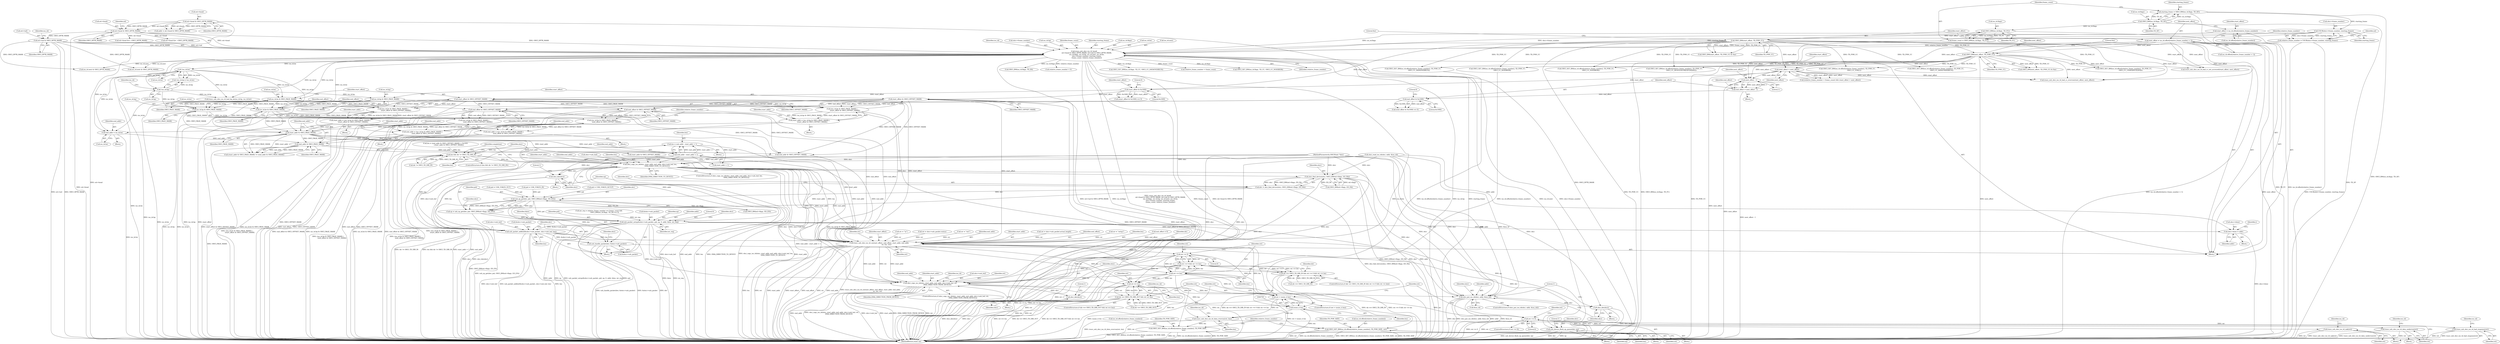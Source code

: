digraph "0_qemu_26f670a244982335cc08943fb1ec099a2c81e42d@integer" {
"1000544" [label="(Call,len = end_addr - start_addr + 1)"];
"1000546" [label="(Call,end_addr - start_addr + 1)"];
"1000527" [label="(Call,end_addr & OHCI_PAGE_MASK)"];
"1000517" [label="(Call,end_addr = iso_td.be)"];
"1000375" [label="(Call,!iso_td.be)"];
"1000179" [label="(Call,trace_usb_ohci_iso_td_head(\n           ed->head & OHCI_DPTR_MASK, ed->tail & OHCI_DPTR_MASK,\n           iso_td.flags, iso_td.bp, iso_td.next, iso_td.be,\n           ohci->frame_number, starting_frame,\n           frame_count, relative_frame_number))"];
"1000180" [label="(Call,ed->head & OHCI_DPTR_MASK)"];
"1000140" [label="(Call,ed->head & OHCI_DPTR_MASK)"];
"1000185" [label="(Call,ed->tail & OHCI_DPTR_MASK)"];
"1000167" [label="(Call,OHCI_BM(iso_td.flags, TD_FC))"];
"1000160" [label="(Call,OHCI_BM(iso_td.flags, TD_SF))"];
"1000174" [label="(Call,USUB(ohci->frame_number, starting_frame))"];
"1000158" [label="(Call,starting_frame = OHCI_BM(iso_td.flags, TD_SF))"];
"1000165" [label="(Call,frame_count = OHCI_BM(iso_td.flags, TD_FC))"];
"1000172" [label="(Call,relative_frame_number = USUB(ohci->frame_number, starting_frame))"];
"1000466" [label="(Call,iso_td.be & OHCI_PAGE_MASK)"];
"1000504" [label="(Call,end_addr = (iso_td.be & OHCI_PAGE_MASK) |\n                (end_offset & OHCI_OFFSET_MASK))"];
"1000506" [label="(Call,(iso_td.be & OHCI_PAGE_MASK) |\n                (end_offset & OHCI_OFFSET_MASK))"];
"1000507" [label="(Call,iso_td.be & OHCI_PAGE_MASK)"];
"1000453" [label="(Call,iso_td.bp & OHCI_PAGE_MASK)"];
"1000371" [label="(Call,!iso_td.bp)"];
"1000512" [label="(Call,end_offset & OHCI_OFFSET_MASK)"];
"1000486" [label="(Call,end_offset & 0x1000)"];
"1000479" [label="(Call,end_offset = next_offset - 1)"];
"1000481" [label="(Call,next_offset - 1)"];
"1000396" [label="(Call,next_offset = iso_td.offset[relative_frame_number + 1])"];
"1000434" [label="(Call,start_offset > next_offset)"];
"1000409" [label="(Call,OHCI_BM(start_offset, TD_PSW_CC))"];
"1000389" [label="(Call,start_offset = iso_td.offset[relative_frame_number])"];
"1000419" [label="(Call,OHCI_BM(next_offset, TD_PSW_CC))"];
"1000458" [label="(Call,start_offset & OHCI_OFFSET_MASK)"];
"1000445" [label="(Call,start_offset & 0x1000)"];
"1000471" [label="(Call,start_offset & OHCI_OFFSET_MASK)"];
"1000491" [label="(Call,end_addr = (iso_td.bp & OHCI_PAGE_MASK) |\n                (end_offset & OHCI_OFFSET_MASK))"];
"1000493" [label="(Call,(iso_td.bp & OHCI_PAGE_MASK) |\n                (end_offset & OHCI_OFFSET_MASK))"];
"1000494" [label="(Call,iso_td.bp & OHCI_PAGE_MASK)"];
"1000499" [label="(Call,end_offset & OHCI_OFFSET_MASK)"];
"1000524" [label="(Call,start_addr & OHCI_PAGE_MASK)"];
"1000463" [label="(Call,start_addr = (iso_td.be & OHCI_PAGE_MASK) |\n            (start_offset & OHCI_OFFSET_MASK))"];
"1000465" [label="(Call,(iso_td.be & OHCI_PAGE_MASK) |\n            (start_offset & OHCI_OFFSET_MASK))"];
"1000450" [label="(Call,start_addr = (iso_td.bp & OHCI_PAGE_MASK) |\n            (start_offset & OHCI_OFFSET_MASK))"];
"1000452" [label="(Call,(iso_td.bp & OHCI_PAGE_MASK) |\n            (start_offset & OHCI_OFFSET_MASK))"];
"1000552" [label="(Call,len && dir != OHCI_TD_DIR_IN)"];
"1000559" [label="(Call,ohci_copy_iso_td(ohci, start_addr, end_addr, ohci->usb_buf, len,\n                             DMA_DIRECTION_TO_DEVICE))"];
"1000569" [label="(Call,ohci_die(ohci))"];
"1000593" [label="(Call,ohci_find_device(ohci, OHCI_BM(ed->flags, ED_FA)))"];
"1000591" [label="(Call,dev = ohci_find_device(ohci, OHCI_BM(ed->flags, ED_FA)))"];
"1000602" [label="(Call,usb_ep_get(dev, pid, OHCI_BM(ed->flags, ED_EN)))"];
"1000600" [label="(Call,ep = usb_ep_get(dev, pid, OHCI_BM(ed->flags, ED_EN)))"];
"1000610" [label="(Call,usb_packet_setup(&ohci->usb_packet, pid, ep, 0, addr, false, int_req))"];
"1000621" [label="(Call,usb_packet_addbuf(&ohci->usb_packet, ohci->usb_buf, len))"];
"1000630" [label="(Call,usb_handle_packet(dev, &ohci->usb_packet))"];
"1000645" [label="(Call,usb_device_flush_ep_queue(dev, ep))"];
"1000675" [label="(Call,trace_usb_ohci_iso_td_so(start_offset, end_offset, start_addr, end_addr,\n                             str, len, ret))"];
"1000689" [label="(Call,ret >= 0)"];
"1000688" [label="(Call,ret >= 0 && ret <= len)"];
"1000684" [label="(Call,dir == OHCI_TD_DIR_IN && ret >= 0 && ret <= len)"];
"1000692" [label="(Call,ret <= len)"];
"1000697" [label="(Call,ohci_copy_iso_td(ohci, start_addr, end_addr, ohci->usb_buf, ret,\n                             DMA_DIRECTION_FROM_DEVICE))"];
"1000707" [label="(Call,ohci_die(ohci))"];
"1000719" [label="(Call,OHCI_SET_BM(iso_td.offset[relative_frame_number], TD_PSW_SIZE, ret))"];
"1000910" [label="(Call,ohci_put_iso_td(ohci, addr, &iso_td))"];
"1000916" [label="(Call,ohci_die(ohci))"];
"1000733" [label="(Call,ret == len)"];
"1000729" [label="(Call,dir == OHCI_TD_DIR_OUT && ret == len)"];
"1000756" [label="(Call,ret > (ssize_t) len)"];
"1000762" [label="(Call,trace_usb_ohci_iso_td_data_overrun(ret, len))"];
"1000773" [label="(Call,OHCI_SET_BM(iso_td.offset[relative_frame_number], TD_PSW_SIZE,\n                        len))"];
"1000783" [label="(Call,ret >= 0)"];
"1000787" [label="(Call,trace_usb_ohci_iso_td_data_underrun(ret))"];
"1000823" [label="(Call,trace_usb_ohci_iso_td_nak(ret))"];
"1000843" [label="(Call,trace_usb_ohci_iso_td_bad_response(ret))"];
"1000758" [label="(Call,(ssize_t) len)"];
"1000886" [label="(Call,ohci->done = addr)"];
"1000457" [label="(Identifier,OHCI_PAGE_MASK)"];
"1000694" [label="(Identifier,len)"];
"1000704" [label="(Identifier,ret)"];
"1000487" [label="(Identifier,end_offset)"];
"1000773" [label="(Call,OHCI_SET_BM(iso_td.offset[relative_frame_number], TD_PSW_SIZE,\n                        len))"];
"1000913" [label="(Call,&iso_td)"];
"1000481" [label="(Call,next_offset - 1)"];
"1000389" [label="(Call,start_offset = iso_td.offset[relative_frame_number])"];
"1000858" [label="(Block,)"];
"1000211" [label="(Identifier,iso_td)"];
"1000705" [label="(Identifier,DMA_DIRECTION_FROM_DEVICE)"];
"1000454" [label="(Call,iso_td.bp)"];
"1000856" [label="(Identifier,relative_frame_number)"];
"1000585" [label="(Call,OHCI_BM(iso_td.flags, TD_DI))"];
"1000631" [label="(Identifier,dev)"];
"1000202" [label="(Call,ohci->frame_number)"];
"1000436" [label="(Identifier,next_offset)"];
"1000466" [label="(Call,iso_td.be & OHCI_PAGE_MASK)"];
"1000160" [label="(Call,OHCI_BM(iso_td.flags, TD_SF))"];
"1000524" [label="(Call,start_addr & OHCI_PAGE_MASK)"];
"1000848" [label="(Identifier,iso_td)"];
"1000646" [label="(Identifier,dev)"];
"1000422" [label="(Literal,0xe)"];
"1000756" [label="(Call,ret > (ssize_t) len)"];
"1000630" [label="(Call,usb_handle_packet(dev, &ohci->usb_packet))"];
"1000615" [label="(Identifier,pid)"];
"1000418" [label="(Call,OHCI_BM(next_offset, TD_PSW_CC) & 0xe)"];
"1000729" [label="(Call,dir == OHCI_TD_DIR_OUT && ret == len)"];
"1000527" [label="(Call,end_addr & OHCI_PAGE_MASK)"];
"1000167" [label="(Call,OHCI_BM(iso_td.flags, TD_FC))"];
"1000578" [label="(Call,int_req = relative_frame_number == frame_count &&\n                       OHCI_BM(iso_td.flags, TD_DI) == 0)"];
"1000611" [label="(Call,&ohci->usb_packet)"];
"1000435" [label="(Identifier,start_offset)"];
"1000453" [label="(Call,iso_td.bp & OHCI_PAGE_MASK)"];
"1000514" [label="(Identifier,OHCI_OFFSET_MASK)"];
"1000448" [label="(Literal,0)"];
"1000678" [label="(Identifier,start_addr)"];
"1000758" [label="(Call,(ssize_t) len)"];
"1000371" [label="(Call,!iso_td.bp)"];
"1000911" [label="(Identifier,ohci)"];
"1000734" [label="(Identifier,ret)"];
"1000390" [label="(Identifier,start_offset)"];
"1000645" [label="(Call,usb_device_flush_ep_queue(dev, ep))"];
"1000174" [label="(Call,USUB(ohci->frame_number, starting_frame))"];
"1000757" [label="(Identifier,ret)"];
"1000916" [label="(Call,ohci_die(ohci))"];
"1000755" [label="(ControlStructure,if (ret > (ssize_t) len))"];
"1000575" [label="(Identifier,completion)"];
"1000485" [label="(Call,(end_offset & 0x1000) == 0)"];
"1000786" [label="(Block,)"];
"1000458" [label="(Call,start_offset & OHCI_OFFSET_MASK)"];
"1000659" [label="(Call,ret = ohci->usb_packet.actual_length)"];
"1000107" [label="(MethodParameterIn,OHCIState *ohci)"];
"1000444" [label="(Call,(start_offset & 0x1000) == 0)"];
"1000551" [label="(ControlStructure,if (len && dir != OHCI_TD_DIR_IN))"];
"1000677" [label="(Identifier,end_offset)"];
"1000700" [label="(Identifier,end_addr)"];
"1000697" [label="(Call,ohci_copy_iso_td(ohci, start_addr, end_addr, ohci->usb_buf, ret,\n                             DMA_DIRECTION_FROM_DEVICE))"];
"1000138" [label="(Call,addr = ed->head & OHCI_DPTR_MASK)"];
"1000493" [label="(Call,(iso_td.bp & OHCI_PAGE_MASK) |\n                (end_offset & OHCI_OFFSET_MASK))"];
"1000483" [label="(Literal,1)"];
"1000397" [label="(Identifier,next_offset)"];
"1000501" [label="(Identifier,OHCI_OFFSET_MASK)"];
"1000787" [label="(Call,trace_usb_ohci_iso_td_data_underrun(ret))"];
"1000489" [label="(Literal,0)"];
"1000250" [label="(Call,relative_frame_number < 0)"];
"1000179" [label="(Call,trace_usb_ohci_iso_td_head(\n           ed->head & OHCI_DPTR_MASK, ed->tail & OHCI_DPTR_MASK,\n           iso_td.flags, iso_td.bp, iso_td.next, iso_td.be,\n           ohci->frame_number, starting_frame,\n           frame_count, relative_frame_number))"];
"1000761" [label="(Block,)"];
"1000843" [label="(Call,trace_usb_ohci_iso_td_bad_response(ret))"];
"1000567" [label="(Identifier,DMA_DIRECTION_TO_DEVICE)"];
"1000460" [label="(Identifier,OHCI_OFFSET_MASK)"];
"1000601" [label="(Identifier,ep)"];
"1000912" [label="(Identifier,addr)"];
"1000357" [label="(Call,str = \"setup\")"];
"1000604" [label="(Identifier,pid)"];
"1000788" [label="(Identifier,ret)"];
"1000193" [label="(Call,iso_td.bp)"];
"1000491" [label="(Call,end_addr = (iso_td.bp & OHCI_PAGE_MASK) |\n                (end_offset & OHCI_OFFSET_MASK))"];
"1000675" [label="(Call,trace_usb_ohci_iso_td_so(start_offset, end_offset, start_addr, end_addr,\n                             str, len, ret))"];
"1000529" [label="(Identifier,OHCI_PAGE_MASK)"];
"1000500" [label="(Identifier,end_offset)"];
"1000725" [label="(Identifier,TD_PSW_SIZE)"];
"1000690" [label="(Identifier,ret)"];
"1000534" [label="(Call,end_addr & OHCI_OFFSET_MASK)"];
"1000691" [label="(Literal,0)"];
"1000801" [label="(Block,)"];
"1000731" [label="(Identifier,dir)"];
"1000699" [label="(Identifier,start_addr)"];
"1000784" [label="(Identifier,ret)"];
"1000760" [label="(Identifier,len)"];
"1000559" [label="(Call,ohci_copy_iso_td(ohci, start_addr, end_addr, ohci->usb_buf, len,\n                             DMA_DIRECTION_TO_DEVICE))"];
"1000720" [label="(Call,iso_td.offset[relative_frame_number])"];
"1000696" [label="(ControlStructure,if (ohci_copy_iso_td(ohci, start_addr, end_addr, ohci->usb_buf, ret,\n                             DMA_DIRECTION_FROM_DEVICE)))"];
"1000545" [label="(Identifier,len)"];
"1000681" [label="(Identifier,len)"];
"1000768" [label="(Identifier,iso_td)"];
"1000172" [label="(Call,relative_frame_number = USUB(ohci->frame_number, starting_frame))"];
"1000554" [label="(Call,dir != OHCI_TD_DIR_IN)"];
"1000451" [label="(Identifier,start_addr)"];
"1000518" [label="(Identifier,end_addr)"];
"1000467" [label="(Call,iso_td.be)"];
"1000544" [label="(Call,len = end_addr - start_addr + 1)"];
"1000398" [label="(Call,iso_td.offset[relative_frame_number + 1])"];
"1000480" [label="(Identifier,end_offset)"];
"1000568" [label="(Block,)"];
"1000173" [label="(Identifier,relative_frame_number)"];
"1000450" [label="(Call,start_addr = (iso_td.bp & OHCI_PAGE_MASK) |\n            (start_offset & OHCI_OFFSET_MASK))"];
"1000206" [label="(Identifier,frame_count)"];
"1000728" [label="(ControlStructure,if (dir == OHCI_TD_DIR_OUT && ret == len))"];
"1000689" [label="(Call,ret >= 0)"];
"1000186" [label="(Call,ed->tail)"];
"1000110" [label="(Block,)"];
"1000352" [label="(Call,pid = USB_TOKEN_OUT)"];
"1000471" [label="(Call,start_offset & OHCI_OFFSET_MASK)"];
"1000499" [label="(Call,end_offset & OHCI_OFFSET_MASK)"];
"1000528" [label="(Identifier,end_addr)"];
"1000370" [label="(Call,!iso_td.bp || !iso_td.be)"];
"1000166" [label="(Identifier,frame_count)"];
"1000486" [label="(Call,end_offset & 0x1000)"];
"1000133" [label="(Call,end_offset = 0)"];
"1000376" [label="(Call,iso_td.be)"];
"1000184" [label="(Identifier,OHCI_DPTR_MASK)"];
"1000507" [label="(Call,iso_td.be & OHCI_PAGE_MASK)"];
"1000547" [label="(Identifier,end_addr)"];
"1000472" [label="(Identifier,start_offset)"];
"1000823" [label="(Call,trace_usb_ohci_iso_td_nak(ret))"];
"1000626" [label="(Call,ohci->usb_buf)"];
"1000205" [label="(Identifier,starting_frame)"];
"1000513" [label="(Identifier,end_offset)"];
"1000465" [label="(Call,(iso_td.be & OHCI_PAGE_MASK) |\n            (start_offset & OHCI_OFFSET_MASK))"];
"1000714" [label="(Identifier,iso_td)"];
"1000737" [label="(Call,OHCI_SET_BM(iso_td.offset[relative_frame_number], TD_PSW_CC,\n                    OHCI_CC_NOERROR))"];
"1000476" [label="(Identifier,relative_frame_number)"];
"1000649" [label="(Literal,1)"];
"1000726" [label="(Identifier,ret)"];
"1000890" [label="(Identifier,addr)"];
"1000686" [label="(Identifier,dir)"];
"1000445" [label="(Call,start_offset & 0x1000)"];
"1000774" [label="(Call,iso_td.offset[relative_frame_number])"];
"1000682" [label="(Identifier,ret)"];
"1000464" [label="(Identifier,start_addr)"];
"1000572" [label="(Literal,1)"];
"1000684" [label="(Call,dir == OHCI_TD_DIR_IN && ret >= 0 && ret <= len)"];
"1000267" [label="(Call,OHCI_SET_BM(iso_td.flags, TD_CC, OHCI_CC_DATAOVERRUN))"];
"1000688" [label="(Call,ret >= 0 && ret <= len)"];
"1000865" [label="(Call,ed->head &= ~OHCI_DPTR_MASK)"];
"1000782" [label="(ControlStructure,if (ret >= 0))"];
"1000594" [label="(Identifier,ohci)"];
"1000158" [label="(Call,starting_frame = OHCI_BM(iso_td.flags, TD_SF))"];
"1000512" [label="(Call,end_offset & OHCI_OFFSET_MASK)"];
"1000552" [label="(Call,len && dir != OHCI_TD_DIR_IN)"];
"1000494" [label="(Call,iso_td.bp & OHCI_PAGE_MASK)"];
"1000473" [label="(Identifier,OHCI_OFFSET_MASK)"];
"1000526" [label="(Identifier,OHCI_PAGE_MASK)"];
"1000165" [label="(Call,frame_count = OHCI_BM(iso_td.flags, TD_FC))"];
"1000463" [label="(Call,start_addr = (iso_td.be & OHCI_PAGE_MASK) |\n            (start_offset & OHCI_OFFSET_MASK))"];
"1000698" [label="(Identifier,ohci)"];
"1000719" [label="(Call,OHCI_SET_BM(iso_td.offset[relative_frame_number], TD_PSW_SIZE, ret))"];
"1000519" [label="(Call,iso_td.be)"];
"1000282" [label="(Call,iso_td.next & OHCI_DPTR_MASK)"];
"1000683" [label="(ControlStructure,if (dir == OHCI_TD_DIR_IN && ret >= 0 && ret <= len))"];
"1000707" [label="(Call,ohci_die(ohci))"];
"1000701" [label="(Call,ohci->usb_buf)"];
"1000412" [label="(Literal,0xe)"];
"1000591" [label="(Call,dev = ohci_find_device(ohci, OHCI_BM(ed->flags, ED_FA)))"];
"1000692" [label="(Call,ret <= len)"];
"1000159" [label="(Identifier,starting_frame)"];
"1000419" [label="(Call,OHCI_BM(next_offset, TD_PSW_CC))"];
"1000558" [label="(ControlStructure,if (ohci_copy_iso_td(ohci, start_addr, end_addr, ohci->usb_buf, len,\n                             DMA_DIRECTION_TO_DEVICE)))"];
"1000605" [label="(Call,OHCI_BM(ed->flags, ED_EN))"];
"1000616" [label="(Identifier,ep)"];
"1000629" [label="(Identifier,len)"];
"1000504" [label="(Call,end_addr = (iso_td.be & OHCI_PAGE_MASK) |\n                (end_offset & OHCI_OFFSET_MASK))"];
"1000273" [label="(Call,ed->head &= ~OHCI_DPTR_MASK)"];
"1000420" [label="(Identifier,next_offset)"];
"1000824" [label="(Identifier,ret)"];
"1000618" [label="(Identifier,addr)"];
"1000171" [label="(Identifier,TD_FC)"];
"1000434" [label="(Call,start_offset > next_offset)"];
"1000576" [label="(Block,)"];
"1000144" [label="(Identifier,OHCI_DPTR_MASK)"];
"1000380" [label="(Call,trace_usb_ohci_iso_td_bad_bp_be(iso_td.bp, iso_td.be))"];
"1000189" [label="(Identifier,OHCI_DPTR_MASK)"];
"1000710" [label="(Literal,1)"];
"1000804" [label="(Call,OHCI_SET_BM(iso_td.offset[relative_frame_number], TD_PSW_CC,\n                            OHCI_CC_DEVICENOTRESPONDING))"];
"1000735" [label="(Identifier,len)"];
"1000525" [label="(Identifier,start_addr)"];
"1000260" [label="(Call,relative_frame_number > frame_count)"];
"1000503" [label="(Block,)"];
"1000141" [label="(Call,ed->head)"];
"1000446" [label="(Identifier,start_offset)"];
"1000595" [label="(Call,OHCI_BM(ed->flags, ED_FA))"];
"1000539" [label="(Call,start_addr & OHCI_OFFSET_MASK)"];
"1000617" [label="(Literal,0)"];
"1000517" [label="(Call,end_addr = iso_td.be)"];
"1000470" [label="(Identifier,OHCI_PAGE_MASK)"];
"1000168" [label="(Call,iso_td.flags)"];
"1000569" [label="(Call,ohci_die(ohci))"];
"1000740" [label="(Identifier,iso_td)"];
"1000560" [label="(Identifier,ohci)"];
"1000187" [label="(Identifier,ed)"];
"1000191" [label="(Identifier,iso_td)"];
"1000506" [label="(Call,(iso_td.be & OHCI_PAGE_MASK) |\n                (end_offset & OHCI_OFFSET_MASK))"];
"1000430" [label="(Call,(relative_frame_number < frame_count) && (start_offset > next_offset))"];
"1000344" [label="(Call,pid = USB_TOKEN_IN)"];
"1000190" [label="(Call,iso_td.flags)"];
"1000372" [label="(Call,iso_td.bp)"];
"1000592" [label="(Identifier,dev)"];
"1000492" [label="(Identifier,end_addr)"];
"1000164" [label="(Identifier,TD_SF)"];
"1000792" [label="(Identifier,iso_td)"];
"1000610" [label="(Call,usb_packet_setup(&ohci->usb_packet, pid, ep, 0, addr, false, int_req))"];
"1000765" [label="(Call,OHCI_SET_BM(iso_td.offset[relative_frame_number], TD_PSW_CC,\n                        OHCI_CC_DATAOVERRUN))"];
"1000377" [label="(Identifier,iso_td)"];
"1000396" [label="(Call,next_offset = iso_td.offset[relative_frame_number + 1])"];
"1000452" [label="(Call,(iso_td.bp & OHCI_PAGE_MASK) |\n            (start_offset & OHCI_OFFSET_MASK))"];
"1000561" [label="(Identifier,start_addr)"];
"1000360" [label="(Call,pid = USB_TOKEN_SETUP)"];
"1000644" [label="(Block,)"];
"1000733" [label="(Call,ret == len)"];
"1000708" [label="(Identifier,ohci)"];
"1000409" [label="(Call,OHCI_BM(start_offset, TD_PSW_CC))"];
"1000140" [label="(Call,ed->head & OHCI_DPTR_MASK)"];
"1000624" [label="(Identifier,ohci)"];
"1000459" [label="(Identifier,start_offset)"];
"1000622" [label="(Call,&ohci->usb_packet)"];
"1000553" [label="(Identifier,len)"];
"1000505" [label="(Identifier,end_addr)"];
"1000711" [label="(Call,OHCI_SET_BM(iso_td.offset[relative_frame_number], TD_PSW_CC,\n                    OHCI_CC_NOERROR))"];
"1000543" [label="(Block,)"];
"1000424" [label="(Call,trace_usb_ohci_iso_td_bad_cc_not_accessed(start_offset, next_offset))"];
"1000919" [label="(Literal,1)"];
"1000603" [label="(Identifier,dev)"];
"1000199" [label="(Call,iso_td.be)"];
"1000859" [label="(Call,OHCI_SET_BM(iso_td.flags, TD_CC, OHCI_CC_NOERROR))"];
"1000680" [label="(Identifier,str)"];
"1000886" [label="(Call,ohci->done = addr)"];
"1000676" [label="(Identifier,start_offset)"];
"1000341" [label="(Call,str = \"in\")"];
"1000685" [label="(Call,dir == OHCI_TD_DIR_IN)"];
"1000175" [label="(Call,ohci->frame_number)"];
"1000498" [label="(Identifier,OHCI_PAGE_MASK)"];
"1000562" [label="(Identifier,end_addr)"];
"1000161" [label="(Call,iso_td.flags)"];
"1000478" [label="(Block,)"];
"1000482" [label="(Identifier,next_offset)"];
"1000438" [label="(Call,trace_usb_ohci_iso_td_bad_cc_overrun(start_offset, next_offset))"];
"1000668" [label="(Call,ret = ohci->usb_packet.status)"];
"1000764" [label="(Identifier,len)"];
"1000207" [label="(Identifier,relative_frame_number)"];
"1000693" [label="(Identifier,ret)"];
"1000789" [label="(Call,OHCI_SET_BM(iso_td.offset[relative_frame_number], TD_PSW_CC,\n                        OHCI_CC_DATAUNDERRUN))"];
"1000516" [label="(Block,)"];
"1000495" [label="(Call,iso_td.bp)"];
"1000915" [label="(Block,)"];
"1000447" [label="(Literal,0x1000)"];
"1000762" [label="(Call,trace_usb_ohci_iso_td_data_overrun(ret, len))"];
"1000563" [label="(Call,ohci->usb_buf)"];
"1000531" [label="(Call,len = (end_addr & OHCI_OFFSET_MASK) + 0x1001\n            - (start_addr & OHCI_OFFSET_MASK))"];
"1000349" [label="(Call,str = \"out\")"];
"1000874" [label="(Call,iso_td.next & OHCI_DPTR_MASK)"];
"1000546" [label="(Call,end_addr - start_addr + 1)"];
"1000479" [label="(Call,end_offset = next_offset - 1)"];
"1000408" [label="(Call,OHCI_BM(start_offset, TD_PSW_CC) & 0xe)"];
"1000462" [label="(Block,)"];
"1000619" [label="(Identifier,false)"];
"1000845" [label="(Call,OHCI_SET_BM(iso_td.offset[relative_frame_number], TD_PSW_CC,\n                            OHCI_CC_UNDEXPETEDPID))"];
"1000910" [label="(Call,ohci_put_iso_td(ohci, addr, &iso_td))"];
"1000613" [label="(Identifier,ohci)"];
"1000706" [label="(Block,)"];
"1000695" [label="(Block,)"];
"1000488" [label="(Literal,0x1000)"];
"1000730" [label="(Call,dir == OHCI_TD_DIR_OUT)"];
"1000511" [label="(Identifier,OHCI_PAGE_MASK)"];
"1000800" [label="(Identifier,ret)"];
"1000780" [label="(Identifier,len)"];
"1000180" [label="(Call,ed->head & OHCI_DPTR_MASK)"];
"1000887" [label="(Call,ohci->done)"];
"1000566" [label="(Identifier,len)"];
"1000548" [label="(Call,start_addr + 1)"];
"1000917" [label="(Identifier,ohci)"];
"1000411" [label="(Identifier,TD_PSW_CC)"];
"1000602" [label="(Call,usb_ep_get(dev, pid, OHCI_BM(ed->flags, ED_EN)))"];
"1000593" [label="(Call,ohci_find_device(ohci, OHCI_BM(ed->flags, ED_FA)))"];
"1000620" [label="(Identifier,int_req)"];
"1000785" [label="(Literal,0)"];
"1000185" [label="(Call,ed->tail & OHCI_DPTR_MASK)"];
"1000410" [label="(Identifier,start_offset)"];
"1000570" [label="(Identifier,ohci)"];
"1000181" [label="(Call,ed->head)"];
"1000763" [label="(Identifier,ret)"];
"1000779" [label="(Identifier,TD_PSW_SIZE)"];
"1000844" [label="(Identifier,ret)"];
"1000632" [label="(Call,&ohci->usb_packet)"];
"1000391" [label="(Call,iso_td.offset[relative_frame_number])"];
"1000920" [label="(MethodReturn,static int)"];
"1000490" [label="(Block,)"];
"1000523" [label="(Call,(start_addr & OHCI_PAGE_MASK) != (end_addr & OHCI_PAGE_MASK))"];
"1000621" [label="(Call,usb_packet_addbuf(&ohci->usb_packet, ohci->usb_buf, len))"];
"1000196" [label="(Call,iso_td.next)"];
"1000421" [label="(Identifier,TD_PSW_CC)"];
"1000647" [label="(Identifier,ep)"];
"1000783" [label="(Call,ret >= 0)"];
"1000909" [label="(ControlStructure,if (ohci_put_iso_td(ohci, addr, &iso_td)))"];
"1000828" [label="(Identifier,iso_td)"];
"1000892" [label="(Identifier,i)"];
"1000178" [label="(Identifier,starting_frame)"];
"1000375" [label="(Call,!iso_td.be)"];
"1000640" [label="(Identifier,ohci)"];
"1000449" [label="(Block,)"];
"1000182" [label="(Identifier,ed)"];
"1000508" [label="(Call,iso_td.be)"];
"1000146" [label="(Call,ohci_read_iso_td(ohci, addr, &iso_td))"];
"1000600" [label="(Call,ep = usb_ep_get(dev, pid, OHCI_BM(ed->flags, ED_EN)))"];
"1000679" [label="(Identifier,end_addr)"];
"1000825" [label="(Call,OHCI_SET_BM(iso_td.offset[relative_frame_number], TD_PSW_CC,\n                            OHCI_CC_STALL))"];
"1000544" -> "1000543"  [label="AST: "];
"1000544" -> "1000546"  [label="CFG: "];
"1000545" -> "1000544"  [label="AST: "];
"1000546" -> "1000544"  [label="AST: "];
"1000553" -> "1000544"  [label="CFG: "];
"1000544" -> "1000920"  [label="DDG: end_addr - start_addr + 1"];
"1000546" -> "1000544"  [label="DDG: end_addr"];
"1000546" -> "1000544"  [label="DDG: start_addr + 1"];
"1000544" -> "1000552"  [label="DDG: len"];
"1000546" -> "1000548"  [label="CFG: "];
"1000547" -> "1000546"  [label="AST: "];
"1000548" -> "1000546"  [label="AST: "];
"1000546" -> "1000920"  [label="DDG: start_addr + 1"];
"1000546" -> "1000920"  [label="DDG: end_addr"];
"1000527" -> "1000546"  [label="DDG: end_addr"];
"1000524" -> "1000546"  [label="DDG: start_addr"];
"1000546" -> "1000559"  [label="DDG: end_addr"];
"1000546" -> "1000675"  [label="DDG: end_addr"];
"1000527" -> "1000523"  [label="AST: "];
"1000527" -> "1000529"  [label="CFG: "];
"1000528" -> "1000527"  [label="AST: "];
"1000529" -> "1000527"  [label="AST: "];
"1000523" -> "1000527"  [label="CFG: "];
"1000527" -> "1000920"  [label="DDG: OHCI_PAGE_MASK"];
"1000527" -> "1000523"  [label="DDG: end_addr"];
"1000527" -> "1000523"  [label="DDG: OHCI_PAGE_MASK"];
"1000517" -> "1000527"  [label="DDG: end_addr"];
"1000504" -> "1000527"  [label="DDG: end_addr"];
"1000491" -> "1000527"  [label="DDG: end_addr"];
"1000524" -> "1000527"  [label="DDG: OHCI_PAGE_MASK"];
"1000527" -> "1000534"  [label="DDG: end_addr"];
"1000517" -> "1000516"  [label="AST: "];
"1000517" -> "1000519"  [label="CFG: "];
"1000518" -> "1000517"  [label="AST: "];
"1000519" -> "1000517"  [label="AST: "];
"1000525" -> "1000517"  [label="CFG: "];
"1000517" -> "1000920"  [label="DDG: iso_td.be"];
"1000375" -> "1000517"  [label="DDG: iso_td.be"];
"1000466" -> "1000517"  [label="DDG: iso_td.be"];
"1000179" -> "1000517"  [label="DDG: iso_td.be"];
"1000375" -> "1000370"  [label="AST: "];
"1000375" -> "1000376"  [label="CFG: "];
"1000376" -> "1000375"  [label="AST: "];
"1000370" -> "1000375"  [label="CFG: "];
"1000375" -> "1000920"  [label="DDG: iso_td.be"];
"1000375" -> "1000370"  [label="DDG: iso_td.be"];
"1000179" -> "1000375"  [label="DDG: iso_td.be"];
"1000375" -> "1000380"  [label="DDG: iso_td.be"];
"1000375" -> "1000466"  [label="DDG: iso_td.be"];
"1000375" -> "1000507"  [label="DDG: iso_td.be"];
"1000179" -> "1000110"  [label="AST: "];
"1000179" -> "1000207"  [label="CFG: "];
"1000180" -> "1000179"  [label="AST: "];
"1000185" -> "1000179"  [label="AST: "];
"1000190" -> "1000179"  [label="AST: "];
"1000193" -> "1000179"  [label="AST: "];
"1000196" -> "1000179"  [label="AST: "];
"1000199" -> "1000179"  [label="AST: "];
"1000202" -> "1000179"  [label="AST: "];
"1000205" -> "1000179"  [label="AST: "];
"1000206" -> "1000179"  [label="AST: "];
"1000207" -> "1000179"  [label="AST: "];
"1000211" -> "1000179"  [label="CFG: "];
"1000179" -> "1000920"  [label="DDG: ed->tail & OHCI_DPTR_MASK"];
"1000179" -> "1000920"  [label="DDG: iso_td.flags"];
"1000179" -> "1000920"  [label="DDG: trace_usb_ohci_iso_td_head(\n           ed->head & OHCI_DPTR_MASK, ed->tail & OHCI_DPTR_MASK,\n           iso_td.flags, iso_td.bp, iso_td.next, iso_td.be,\n           ohci->frame_number, starting_frame,\n           frame_count, relative_frame_number)"];
"1000179" -> "1000920"  [label="DDG: frame_count"];
"1000179" -> "1000920"  [label="DDG: ed->head & OHCI_DPTR_MASK"];
"1000179" -> "1000920"  [label="DDG: iso_td.be"];
"1000179" -> "1000920"  [label="DDG: iso_td.bp"];
"1000179" -> "1000920"  [label="DDG: starting_frame"];
"1000179" -> "1000920"  [label="DDG: iso_td.next"];
"1000179" -> "1000920"  [label="DDG: ohci->frame_number"];
"1000180" -> "1000179"  [label="DDG: ed->head"];
"1000180" -> "1000179"  [label="DDG: OHCI_DPTR_MASK"];
"1000185" -> "1000179"  [label="DDG: ed->tail"];
"1000185" -> "1000179"  [label="DDG: OHCI_DPTR_MASK"];
"1000167" -> "1000179"  [label="DDG: iso_td.flags"];
"1000174" -> "1000179"  [label="DDG: ohci->frame_number"];
"1000174" -> "1000179"  [label="DDG: starting_frame"];
"1000165" -> "1000179"  [label="DDG: frame_count"];
"1000172" -> "1000179"  [label="DDG: relative_frame_number"];
"1000179" -> "1000250"  [label="DDG: relative_frame_number"];
"1000179" -> "1000260"  [label="DDG: frame_count"];
"1000179" -> "1000267"  [label="DDG: iso_td.flags"];
"1000179" -> "1000282"  [label="DDG: iso_td.next"];
"1000179" -> "1000371"  [label="DDG: iso_td.bp"];
"1000179" -> "1000380"  [label="DDG: iso_td.be"];
"1000179" -> "1000466"  [label="DDG: iso_td.be"];
"1000179" -> "1000507"  [label="DDG: iso_td.be"];
"1000179" -> "1000585"  [label="DDG: iso_td.flags"];
"1000179" -> "1000859"  [label="DDG: iso_td.flags"];
"1000179" -> "1000874"  [label="DDG: iso_td.next"];
"1000180" -> "1000184"  [label="CFG: "];
"1000181" -> "1000180"  [label="AST: "];
"1000184" -> "1000180"  [label="AST: "];
"1000187" -> "1000180"  [label="CFG: "];
"1000180" -> "1000920"  [label="DDG: ed->head"];
"1000140" -> "1000180"  [label="DDG: ed->head"];
"1000140" -> "1000180"  [label="DDG: OHCI_DPTR_MASK"];
"1000180" -> "1000185"  [label="DDG: OHCI_DPTR_MASK"];
"1000180" -> "1000273"  [label="DDG: ed->head"];
"1000180" -> "1000865"  [label="DDG: ed->head"];
"1000140" -> "1000138"  [label="AST: "];
"1000140" -> "1000144"  [label="CFG: "];
"1000141" -> "1000140"  [label="AST: "];
"1000144" -> "1000140"  [label="AST: "];
"1000138" -> "1000140"  [label="CFG: "];
"1000140" -> "1000920"  [label="DDG: ed->head"];
"1000140" -> "1000920"  [label="DDG: OHCI_DPTR_MASK"];
"1000140" -> "1000138"  [label="DDG: ed->head"];
"1000140" -> "1000138"  [label="DDG: OHCI_DPTR_MASK"];
"1000185" -> "1000189"  [label="CFG: "];
"1000186" -> "1000185"  [label="AST: "];
"1000189" -> "1000185"  [label="AST: "];
"1000191" -> "1000185"  [label="CFG: "];
"1000185" -> "1000920"  [label="DDG: ed->tail"];
"1000185" -> "1000920"  [label="DDG: OHCI_DPTR_MASK"];
"1000185" -> "1000282"  [label="DDG: OHCI_DPTR_MASK"];
"1000185" -> "1000874"  [label="DDG: OHCI_DPTR_MASK"];
"1000167" -> "1000165"  [label="AST: "];
"1000167" -> "1000171"  [label="CFG: "];
"1000168" -> "1000167"  [label="AST: "];
"1000171" -> "1000167"  [label="AST: "];
"1000165" -> "1000167"  [label="CFG: "];
"1000167" -> "1000920"  [label="DDG: TD_FC"];
"1000167" -> "1000165"  [label="DDG: iso_td.flags"];
"1000167" -> "1000165"  [label="DDG: TD_FC"];
"1000160" -> "1000167"  [label="DDG: iso_td.flags"];
"1000160" -> "1000158"  [label="AST: "];
"1000160" -> "1000164"  [label="CFG: "];
"1000161" -> "1000160"  [label="AST: "];
"1000164" -> "1000160"  [label="AST: "];
"1000158" -> "1000160"  [label="CFG: "];
"1000160" -> "1000920"  [label="DDG: TD_SF"];
"1000160" -> "1000158"  [label="DDG: iso_td.flags"];
"1000160" -> "1000158"  [label="DDG: TD_SF"];
"1000174" -> "1000172"  [label="AST: "];
"1000174" -> "1000178"  [label="CFG: "];
"1000175" -> "1000174"  [label="AST: "];
"1000178" -> "1000174"  [label="AST: "];
"1000172" -> "1000174"  [label="CFG: "];
"1000174" -> "1000172"  [label="DDG: ohci->frame_number"];
"1000174" -> "1000172"  [label="DDG: starting_frame"];
"1000158" -> "1000174"  [label="DDG: starting_frame"];
"1000158" -> "1000110"  [label="AST: "];
"1000159" -> "1000158"  [label="AST: "];
"1000166" -> "1000158"  [label="CFG: "];
"1000158" -> "1000920"  [label="DDG: OHCI_BM(iso_td.flags, TD_SF)"];
"1000165" -> "1000110"  [label="AST: "];
"1000166" -> "1000165"  [label="AST: "];
"1000173" -> "1000165"  [label="CFG: "];
"1000165" -> "1000920"  [label="DDG: OHCI_BM(iso_td.flags, TD_FC)"];
"1000172" -> "1000110"  [label="AST: "];
"1000173" -> "1000172"  [label="AST: "];
"1000182" -> "1000172"  [label="CFG: "];
"1000172" -> "1000920"  [label="DDG: USUB(ohci->frame_number, starting_frame)"];
"1000466" -> "1000465"  [label="AST: "];
"1000466" -> "1000470"  [label="CFG: "];
"1000467" -> "1000466"  [label="AST: "];
"1000470" -> "1000466"  [label="AST: "];
"1000472" -> "1000466"  [label="CFG: "];
"1000466" -> "1000920"  [label="DDG: iso_td.be"];
"1000466" -> "1000465"  [label="DDG: iso_td.be"];
"1000466" -> "1000465"  [label="DDG: OHCI_PAGE_MASK"];
"1000466" -> "1000494"  [label="DDG: OHCI_PAGE_MASK"];
"1000466" -> "1000507"  [label="DDG: iso_td.be"];
"1000466" -> "1000507"  [label="DDG: OHCI_PAGE_MASK"];
"1000466" -> "1000524"  [label="DDG: OHCI_PAGE_MASK"];
"1000504" -> "1000503"  [label="AST: "];
"1000504" -> "1000506"  [label="CFG: "];
"1000505" -> "1000504"  [label="AST: "];
"1000506" -> "1000504"  [label="AST: "];
"1000525" -> "1000504"  [label="CFG: "];
"1000504" -> "1000920"  [label="DDG: (iso_td.be & OHCI_PAGE_MASK) |\n                (end_offset & OHCI_OFFSET_MASK)"];
"1000506" -> "1000504"  [label="DDG: iso_td.be & OHCI_PAGE_MASK"];
"1000506" -> "1000504"  [label="DDG: end_offset & OHCI_OFFSET_MASK"];
"1000506" -> "1000512"  [label="CFG: "];
"1000507" -> "1000506"  [label="AST: "];
"1000512" -> "1000506"  [label="AST: "];
"1000506" -> "1000920"  [label="DDG: iso_td.be & OHCI_PAGE_MASK"];
"1000506" -> "1000920"  [label="DDG: end_offset & OHCI_OFFSET_MASK"];
"1000507" -> "1000506"  [label="DDG: iso_td.be"];
"1000507" -> "1000506"  [label="DDG: OHCI_PAGE_MASK"];
"1000512" -> "1000506"  [label="DDG: end_offset"];
"1000512" -> "1000506"  [label="DDG: OHCI_OFFSET_MASK"];
"1000507" -> "1000511"  [label="CFG: "];
"1000508" -> "1000507"  [label="AST: "];
"1000511" -> "1000507"  [label="AST: "];
"1000513" -> "1000507"  [label="CFG: "];
"1000507" -> "1000920"  [label="DDG: iso_td.be"];
"1000453" -> "1000507"  [label="DDG: OHCI_PAGE_MASK"];
"1000507" -> "1000524"  [label="DDG: OHCI_PAGE_MASK"];
"1000453" -> "1000452"  [label="AST: "];
"1000453" -> "1000457"  [label="CFG: "];
"1000454" -> "1000453"  [label="AST: "];
"1000457" -> "1000453"  [label="AST: "];
"1000459" -> "1000453"  [label="CFG: "];
"1000453" -> "1000920"  [label="DDG: iso_td.bp"];
"1000453" -> "1000452"  [label="DDG: iso_td.bp"];
"1000453" -> "1000452"  [label="DDG: OHCI_PAGE_MASK"];
"1000371" -> "1000453"  [label="DDG: iso_td.bp"];
"1000453" -> "1000494"  [label="DDG: iso_td.bp"];
"1000453" -> "1000494"  [label="DDG: OHCI_PAGE_MASK"];
"1000453" -> "1000524"  [label="DDG: OHCI_PAGE_MASK"];
"1000371" -> "1000370"  [label="AST: "];
"1000371" -> "1000372"  [label="CFG: "];
"1000372" -> "1000371"  [label="AST: "];
"1000377" -> "1000371"  [label="CFG: "];
"1000370" -> "1000371"  [label="CFG: "];
"1000371" -> "1000920"  [label="DDG: iso_td.bp"];
"1000371" -> "1000370"  [label="DDG: iso_td.bp"];
"1000371" -> "1000380"  [label="DDG: iso_td.bp"];
"1000371" -> "1000494"  [label="DDG: iso_td.bp"];
"1000512" -> "1000514"  [label="CFG: "];
"1000513" -> "1000512"  [label="AST: "];
"1000514" -> "1000512"  [label="AST: "];
"1000512" -> "1000920"  [label="DDG: end_offset"];
"1000512" -> "1000920"  [label="DDG: OHCI_OFFSET_MASK"];
"1000486" -> "1000512"  [label="DDG: end_offset"];
"1000458" -> "1000512"  [label="DDG: OHCI_OFFSET_MASK"];
"1000471" -> "1000512"  [label="DDG: OHCI_OFFSET_MASK"];
"1000512" -> "1000534"  [label="DDG: OHCI_OFFSET_MASK"];
"1000512" -> "1000675"  [label="DDG: end_offset"];
"1000486" -> "1000485"  [label="AST: "];
"1000486" -> "1000488"  [label="CFG: "];
"1000487" -> "1000486"  [label="AST: "];
"1000488" -> "1000486"  [label="AST: "];
"1000489" -> "1000486"  [label="CFG: "];
"1000486" -> "1000485"  [label="DDG: end_offset"];
"1000486" -> "1000485"  [label="DDG: 0x1000"];
"1000479" -> "1000486"  [label="DDG: end_offset"];
"1000486" -> "1000499"  [label="DDG: end_offset"];
"1000479" -> "1000478"  [label="AST: "];
"1000479" -> "1000481"  [label="CFG: "];
"1000480" -> "1000479"  [label="AST: "];
"1000481" -> "1000479"  [label="AST: "];
"1000487" -> "1000479"  [label="CFG: "];
"1000479" -> "1000920"  [label="DDG: next_offset - 1"];
"1000481" -> "1000479"  [label="DDG: next_offset"];
"1000481" -> "1000479"  [label="DDG: 1"];
"1000481" -> "1000483"  [label="CFG: "];
"1000482" -> "1000481"  [label="AST: "];
"1000483" -> "1000481"  [label="AST: "];
"1000481" -> "1000920"  [label="DDG: next_offset"];
"1000396" -> "1000481"  [label="DDG: next_offset"];
"1000434" -> "1000481"  [label="DDG: next_offset"];
"1000419" -> "1000481"  [label="DDG: next_offset"];
"1000396" -> "1000110"  [label="AST: "];
"1000396" -> "1000398"  [label="CFG: "];
"1000397" -> "1000396"  [label="AST: "];
"1000398" -> "1000396"  [label="AST: "];
"1000410" -> "1000396"  [label="CFG: "];
"1000396" -> "1000920"  [label="DDG: next_offset"];
"1000396" -> "1000920"  [label="DDG: iso_td.offset[relative_frame_number + 1]"];
"1000396" -> "1000419"  [label="DDG: next_offset"];
"1000396" -> "1000424"  [label="DDG: next_offset"];
"1000396" -> "1000434"  [label="DDG: next_offset"];
"1000396" -> "1000438"  [label="DDG: next_offset"];
"1000434" -> "1000430"  [label="AST: "];
"1000434" -> "1000436"  [label="CFG: "];
"1000435" -> "1000434"  [label="AST: "];
"1000436" -> "1000434"  [label="AST: "];
"1000430" -> "1000434"  [label="CFG: "];
"1000434" -> "1000920"  [label="DDG: next_offset"];
"1000434" -> "1000430"  [label="DDG: start_offset"];
"1000434" -> "1000430"  [label="DDG: next_offset"];
"1000409" -> "1000434"  [label="DDG: start_offset"];
"1000419" -> "1000434"  [label="DDG: next_offset"];
"1000434" -> "1000438"  [label="DDG: start_offset"];
"1000434" -> "1000438"  [label="DDG: next_offset"];
"1000434" -> "1000445"  [label="DDG: start_offset"];
"1000409" -> "1000408"  [label="AST: "];
"1000409" -> "1000411"  [label="CFG: "];
"1000410" -> "1000409"  [label="AST: "];
"1000411" -> "1000409"  [label="AST: "];
"1000412" -> "1000409"  [label="CFG: "];
"1000409" -> "1000920"  [label="DDG: TD_PSW_CC"];
"1000409" -> "1000408"  [label="DDG: start_offset"];
"1000409" -> "1000408"  [label="DDG: TD_PSW_CC"];
"1000389" -> "1000409"  [label="DDG: start_offset"];
"1000409" -> "1000419"  [label="DDG: TD_PSW_CC"];
"1000409" -> "1000424"  [label="DDG: start_offset"];
"1000409" -> "1000438"  [label="DDG: start_offset"];
"1000409" -> "1000445"  [label="DDG: start_offset"];
"1000409" -> "1000711"  [label="DDG: TD_PSW_CC"];
"1000409" -> "1000737"  [label="DDG: TD_PSW_CC"];
"1000409" -> "1000765"  [label="DDG: TD_PSW_CC"];
"1000409" -> "1000789"  [label="DDG: TD_PSW_CC"];
"1000409" -> "1000804"  [label="DDG: TD_PSW_CC"];
"1000409" -> "1000825"  [label="DDG: TD_PSW_CC"];
"1000409" -> "1000845"  [label="DDG: TD_PSW_CC"];
"1000389" -> "1000110"  [label="AST: "];
"1000389" -> "1000391"  [label="CFG: "];
"1000390" -> "1000389"  [label="AST: "];
"1000391" -> "1000389"  [label="AST: "];
"1000397" -> "1000389"  [label="CFG: "];
"1000389" -> "1000920"  [label="DDG: iso_td.offset[relative_frame_number]"];
"1000419" -> "1000418"  [label="AST: "];
"1000419" -> "1000421"  [label="CFG: "];
"1000420" -> "1000419"  [label="AST: "];
"1000421" -> "1000419"  [label="AST: "];
"1000422" -> "1000419"  [label="CFG: "];
"1000419" -> "1000920"  [label="DDG: next_offset"];
"1000419" -> "1000920"  [label="DDG: TD_PSW_CC"];
"1000419" -> "1000418"  [label="DDG: next_offset"];
"1000419" -> "1000418"  [label="DDG: TD_PSW_CC"];
"1000419" -> "1000424"  [label="DDG: next_offset"];
"1000419" -> "1000438"  [label="DDG: next_offset"];
"1000419" -> "1000711"  [label="DDG: TD_PSW_CC"];
"1000419" -> "1000737"  [label="DDG: TD_PSW_CC"];
"1000419" -> "1000765"  [label="DDG: TD_PSW_CC"];
"1000419" -> "1000789"  [label="DDG: TD_PSW_CC"];
"1000419" -> "1000804"  [label="DDG: TD_PSW_CC"];
"1000419" -> "1000825"  [label="DDG: TD_PSW_CC"];
"1000419" -> "1000845"  [label="DDG: TD_PSW_CC"];
"1000458" -> "1000452"  [label="AST: "];
"1000458" -> "1000460"  [label="CFG: "];
"1000459" -> "1000458"  [label="AST: "];
"1000460" -> "1000458"  [label="AST: "];
"1000452" -> "1000458"  [label="CFG: "];
"1000458" -> "1000920"  [label="DDG: OHCI_OFFSET_MASK"];
"1000458" -> "1000920"  [label="DDG: start_offset"];
"1000458" -> "1000452"  [label="DDG: start_offset"];
"1000458" -> "1000452"  [label="DDG: OHCI_OFFSET_MASK"];
"1000445" -> "1000458"  [label="DDG: start_offset"];
"1000458" -> "1000499"  [label="DDG: OHCI_OFFSET_MASK"];
"1000458" -> "1000534"  [label="DDG: OHCI_OFFSET_MASK"];
"1000458" -> "1000675"  [label="DDG: start_offset"];
"1000445" -> "1000444"  [label="AST: "];
"1000445" -> "1000447"  [label="CFG: "];
"1000446" -> "1000445"  [label="AST: "];
"1000447" -> "1000445"  [label="AST: "];
"1000448" -> "1000445"  [label="CFG: "];
"1000445" -> "1000444"  [label="DDG: start_offset"];
"1000445" -> "1000444"  [label="DDG: 0x1000"];
"1000445" -> "1000471"  [label="DDG: start_offset"];
"1000471" -> "1000465"  [label="AST: "];
"1000471" -> "1000473"  [label="CFG: "];
"1000472" -> "1000471"  [label="AST: "];
"1000473" -> "1000471"  [label="AST: "];
"1000465" -> "1000471"  [label="CFG: "];
"1000471" -> "1000920"  [label="DDG: start_offset"];
"1000471" -> "1000920"  [label="DDG: OHCI_OFFSET_MASK"];
"1000471" -> "1000465"  [label="DDG: start_offset"];
"1000471" -> "1000465"  [label="DDG: OHCI_OFFSET_MASK"];
"1000471" -> "1000499"  [label="DDG: OHCI_OFFSET_MASK"];
"1000471" -> "1000534"  [label="DDG: OHCI_OFFSET_MASK"];
"1000471" -> "1000675"  [label="DDG: start_offset"];
"1000491" -> "1000490"  [label="AST: "];
"1000491" -> "1000493"  [label="CFG: "];
"1000492" -> "1000491"  [label="AST: "];
"1000493" -> "1000491"  [label="AST: "];
"1000525" -> "1000491"  [label="CFG: "];
"1000491" -> "1000920"  [label="DDG: (iso_td.bp & OHCI_PAGE_MASK) |\n                (end_offset & OHCI_OFFSET_MASK)"];
"1000493" -> "1000491"  [label="DDG: iso_td.bp & OHCI_PAGE_MASK"];
"1000493" -> "1000491"  [label="DDG: end_offset & OHCI_OFFSET_MASK"];
"1000493" -> "1000499"  [label="CFG: "];
"1000494" -> "1000493"  [label="AST: "];
"1000499" -> "1000493"  [label="AST: "];
"1000493" -> "1000920"  [label="DDG: iso_td.bp & OHCI_PAGE_MASK"];
"1000493" -> "1000920"  [label="DDG: end_offset & OHCI_OFFSET_MASK"];
"1000494" -> "1000493"  [label="DDG: iso_td.bp"];
"1000494" -> "1000493"  [label="DDG: OHCI_PAGE_MASK"];
"1000499" -> "1000493"  [label="DDG: end_offset"];
"1000499" -> "1000493"  [label="DDG: OHCI_OFFSET_MASK"];
"1000494" -> "1000498"  [label="CFG: "];
"1000495" -> "1000494"  [label="AST: "];
"1000498" -> "1000494"  [label="AST: "];
"1000500" -> "1000494"  [label="CFG: "];
"1000494" -> "1000920"  [label="DDG: iso_td.bp"];
"1000494" -> "1000524"  [label="DDG: OHCI_PAGE_MASK"];
"1000499" -> "1000501"  [label="CFG: "];
"1000500" -> "1000499"  [label="AST: "];
"1000501" -> "1000499"  [label="AST: "];
"1000499" -> "1000920"  [label="DDG: end_offset"];
"1000499" -> "1000920"  [label="DDG: OHCI_OFFSET_MASK"];
"1000499" -> "1000534"  [label="DDG: OHCI_OFFSET_MASK"];
"1000499" -> "1000675"  [label="DDG: end_offset"];
"1000524" -> "1000523"  [label="AST: "];
"1000524" -> "1000526"  [label="CFG: "];
"1000525" -> "1000524"  [label="AST: "];
"1000526" -> "1000524"  [label="AST: "];
"1000528" -> "1000524"  [label="CFG: "];
"1000524" -> "1000523"  [label="DDG: start_addr"];
"1000524" -> "1000523"  [label="DDG: OHCI_PAGE_MASK"];
"1000463" -> "1000524"  [label="DDG: start_addr"];
"1000450" -> "1000524"  [label="DDG: start_addr"];
"1000524" -> "1000539"  [label="DDG: start_addr"];
"1000524" -> "1000548"  [label="DDG: start_addr"];
"1000524" -> "1000559"  [label="DDG: start_addr"];
"1000524" -> "1000675"  [label="DDG: start_addr"];
"1000463" -> "1000462"  [label="AST: "];
"1000463" -> "1000465"  [label="CFG: "];
"1000464" -> "1000463"  [label="AST: "];
"1000465" -> "1000463"  [label="AST: "];
"1000476" -> "1000463"  [label="CFG: "];
"1000463" -> "1000920"  [label="DDG: (iso_td.be & OHCI_PAGE_MASK) |\n            (start_offset & OHCI_OFFSET_MASK)"];
"1000465" -> "1000463"  [label="DDG: iso_td.be & OHCI_PAGE_MASK"];
"1000465" -> "1000463"  [label="DDG: start_offset & OHCI_OFFSET_MASK"];
"1000465" -> "1000920"  [label="DDG: start_offset & OHCI_OFFSET_MASK"];
"1000465" -> "1000920"  [label="DDG: iso_td.be & OHCI_PAGE_MASK"];
"1000450" -> "1000449"  [label="AST: "];
"1000450" -> "1000452"  [label="CFG: "];
"1000451" -> "1000450"  [label="AST: "];
"1000452" -> "1000450"  [label="AST: "];
"1000476" -> "1000450"  [label="CFG: "];
"1000450" -> "1000920"  [label="DDG: (iso_td.bp & OHCI_PAGE_MASK) |\n            (start_offset & OHCI_OFFSET_MASK)"];
"1000452" -> "1000450"  [label="DDG: iso_td.bp & OHCI_PAGE_MASK"];
"1000452" -> "1000450"  [label="DDG: start_offset & OHCI_OFFSET_MASK"];
"1000452" -> "1000920"  [label="DDG: iso_td.bp & OHCI_PAGE_MASK"];
"1000452" -> "1000920"  [label="DDG: start_offset & OHCI_OFFSET_MASK"];
"1000552" -> "1000551"  [label="AST: "];
"1000552" -> "1000553"  [label="CFG: "];
"1000552" -> "1000554"  [label="CFG: "];
"1000553" -> "1000552"  [label="AST: "];
"1000554" -> "1000552"  [label="AST: "];
"1000560" -> "1000552"  [label="CFG: "];
"1000575" -> "1000552"  [label="CFG: "];
"1000552" -> "1000920"  [label="DDG: dir != OHCI_TD_DIR_IN"];
"1000552" -> "1000920"  [label="DDG: len && dir != OHCI_TD_DIR_IN"];
"1000531" -> "1000552"  [label="DDG: len"];
"1000554" -> "1000552"  [label="DDG: dir"];
"1000554" -> "1000552"  [label="DDG: OHCI_TD_DIR_IN"];
"1000552" -> "1000559"  [label="DDG: len"];
"1000552" -> "1000621"  [label="DDG: len"];
"1000552" -> "1000675"  [label="DDG: len"];
"1000559" -> "1000558"  [label="AST: "];
"1000559" -> "1000567"  [label="CFG: "];
"1000560" -> "1000559"  [label="AST: "];
"1000561" -> "1000559"  [label="AST: "];
"1000562" -> "1000559"  [label="AST: "];
"1000563" -> "1000559"  [label="AST: "];
"1000566" -> "1000559"  [label="AST: "];
"1000567" -> "1000559"  [label="AST: "];
"1000570" -> "1000559"  [label="CFG: "];
"1000575" -> "1000559"  [label="CFG: "];
"1000559" -> "1000920"  [label="DDG: ohci->usb_buf"];
"1000559" -> "1000920"  [label="DDG: end_addr"];
"1000559" -> "1000920"  [label="DDG: len"];
"1000559" -> "1000920"  [label="DDG: DMA_DIRECTION_TO_DEVICE"];
"1000559" -> "1000920"  [label="DDG: ohci_copy_iso_td(ohci, start_addr, end_addr, ohci->usb_buf, len,\n                             DMA_DIRECTION_TO_DEVICE)"];
"1000559" -> "1000920"  [label="DDG: start_addr"];
"1000146" -> "1000559"  [label="DDG: ohci"];
"1000107" -> "1000559"  [label="DDG: ohci"];
"1000539" -> "1000559"  [label="DDG: start_addr"];
"1000534" -> "1000559"  [label="DDG: end_addr"];
"1000559" -> "1000569"  [label="DDG: ohci"];
"1000559" -> "1000593"  [label="DDG: ohci"];
"1000559" -> "1000621"  [label="DDG: ohci->usb_buf"];
"1000559" -> "1000621"  [label="DDG: len"];
"1000559" -> "1000675"  [label="DDG: start_addr"];
"1000559" -> "1000675"  [label="DDG: end_addr"];
"1000559" -> "1000675"  [label="DDG: len"];
"1000559" -> "1000697"  [label="DDG: ohci"];
"1000559" -> "1000697"  [label="DDG: ohci->usb_buf"];
"1000559" -> "1000910"  [label="DDG: ohci"];
"1000569" -> "1000568"  [label="AST: "];
"1000569" -> "1000570"  [label="CFG: "];
"1000570" -> "1000569"  [label="AST: "];
"1000572" -> "1000569"  [label="CFG: "];
"1000569" -> "1000920"  [label="DDG: ohci_die(ohci)"];
"1000569" -> "1000920"  [label="DDG: ohci"];
"1000107" -> "1000569"  [label="DDG: ohci"];
"1000593" -> "1000591"  [label="AST: "];
"1000593" -> "1000595"  [label="CFG: "];
"1000594" -> "1000593"  [label="AST: "];
"1000595" -> "1000593"  [label="AST: "];
"1000591" -> "1000593"  [label="CFG: "];
"1000593" -> "1000920"  [label="DDG: OHCI_BM(ed->flags, ED_FA)"];
"1000593" -> "1000920"  [label="DDG: ohci"];
"1000593" -> "1000591"  [label="DDG: ohci"];
"1000593" -> "1000591"  [label="DDG: OHCI_BM(ed->flags, ED_FA)"];
"1000146" -> "1000593"  [label="DDG: ohci"];
"1000107" -> "1000593"  [label="DDG: ohci"];
"1000595" -> "1000593"  [label="DDG: ed->flags"];
"1000595" -> "1000593"  [label="DDG: ED_FA"];
"1000593" -> "1000697"  [label="DDG: ohci"];
"1000593" -> "1000910"  [label="DDG: ohci"];
"1000591" -> "1000576"  [label="AST: "];
"1000592" -> "1000591"  [label="AST: "];
"1000601" -> "1000591"  [label="CFG: "];
"1000591" -> "1000920"  [label="DDG: ohci_find_device(ohci, OHCI_BM(ed->flags, ED_FA))"];
"1000591" -> "1000602"  [label="DDG: dev"];
"1000602" -> "1000600"  [label="AST: "];
"1000602" -> "1000605"  [label="CFG: "];
"1000603" -> "1000602"  [label="AST: "];
"1000604" -> "1000602"  [label="AST: "];
"1000605" -> "1000602"  [label="AST: "];
"1000600" -> "1000602"  [label="CFG: "];
"1000602" -> "1000920"  [label="DDG: OHCI_BM(ed->flags, ED_EN)"];
"1000602" -> "1000600"  [label="DDG: dev"];
"1000602" -> "1000600"  [label="DDG: pid"];
"1000602" -> "1000600"  [label="DDG: OHCI_BM(ed->flags, ED_EN)"];
"1000360" -> "1000602"  [label="DDG: pid"];
"1000352" -> "1000602"  [label="DDG: pid"];
"1000344" -> "1000602"  [label="DDG: pid"];
"1000605" -> "1000602"  [label="DDG: ed->flags"];
"1000605" -> "1000602"  [label="DDG: ED_EN"];
"1000602" -> "1000610"  [label="DDG: pid"];
"1000602" -> "1000630"  [label="DDG: dev"];
"1000600" -> "1000576"  [label="AST: "];
"1000601" -> "1000600"  [label="AST: "];
"1000613" -> "1000600"  [label="CFG: "];
"1000600" -> "1000920"  [label="DDG: usb_ep_get(dev, pid, OHCI_BM(ed->flags, ED_EN))"];
"1000600" -> "1000610"  [label="DDG: ep"];
"1000610" -> "1000576"  [label="AST: "];
"1000610" -> "1000620"  [label="CFG: "];
"1000611" -> "1000610"  [label="AST: "];
"1000615" -> "1000610"  [label="AST: "];
"1000616" -> "1000610"  [label="AST: "];
"1000617" -> "1000610"  [label="AST: "];
"1000618" -> "1000610"  [label="AST: "];
"1000619" -> "1000610"  [label="AST: "];
"1000620" -> "1000610"  [label="AST: "];
"1000624" -> "1000610"  [label="CFG: "];
"1000610" -> "1000920"  [label="DDG: addr"];
"1000610" -> "1000920"  [label="DDG: ep"];
"1000610" -> "1000920"  [label="DDG: usb_packet_setup(&ohci->usb_packet, pid, ep, 0, addr, false, int_req)"];
"1000610" -> "1000920"  [label="DDG: pid"];
"1000610" -> "1000920"  [label="DDG: false"];
"1000610" -> "1000920"  [label="DDG: int_req"];
"1000146" -> "1000610"  [label="DDG: addr"];
"1000578" -> "1000610"  [label="DDG: int_req"];
"1000610" -> "1000621"  [label="DDG: &ohci->usb_packet"];
"1000610" -> "1000645"  [label="DDG: ep"];
"1000610" -> "1000886"  [label="DDG: addr"];
"1000610" -> "1000910"  [label="DDG: addr"];
"1000621" -> "1000576"  [label="AST: "];
"1000621" -> "1000629"  [label="CFG: "];
"1000622" -> "1000621"  [label="AST: "];
"1000626" -> "1000621"  [label="AST: "];
"1000629" -> "1000621"  [label="AST: "];
"1000631" -> "1000621"  [label="CFG: "];
"1000621" -> "1000920"  [label="DDG: len"];
"1000621" -> "1000920"  [label="DDG: ohci->usb_buf"];
"1000621" -> "1000920"  [label="DDG: usb_packet_addbuf(&ohci->usb_packet, ohci->usb_buf, len)"];
"1000621" -> "1000630"  [label="DDG: &ohci->usb_packet"];
"1000621" -> "1000675"  [label="DDG: len"];
"1000621" -> "1000697"  [label="DDG: ohci->usb_buf"];
"1000630" -> "1000576"  [label="AST: "];
"1000630" -> "1000632"  [label="CFG: "];
"1000631" -> "1000630"  [label="AST: "];
"1000632" -> "1000630"  [label="AST: "];
"1000640" -> "1000630"  [label="CFG: "];
"1000630" -> "1000920"  [label="DDG: usb_handle_packet(dev, &ohci->usb_packet)"];
"1000630" -> "1000920"  [label="DDG: &ohci->usb_packet"];
"1000630" -> "1000920"  [label="DDG: dev"];
"1000630" -> "1000645"  [label="DDG: dev"];
"1000645" -> "1000644"  [label="AST: "];
"1000645" -> "1000647"  [label="CFG: "];
"1000646" -> "1000645"  [label="AST: "];
"1000647" -> "1000645"  [label="AST: "];
"1000649" -> "1000645"  [label="CFG: "];
"1000645" -> "1000920"  [label="DDG: dev"];
"1000645" -> "1000920"  [label="DDG: ep"];
"1000645" -> "1000920"  [label="DDG: usb_device_flush_ep_queue(dev, ep)"];
"1000675" -> "1000110"  [label="AST: "];
"1000675" -> "1000682"  [label="CFG: "];
"1000676" -> "1000675"  [label="AST: "];
"1000677" -> "1000675"  [label="AST: "];
"1000678" -> "1000675"  [label="AST: "];
"1000679" -> "1000675"  [label="AST: "];
"1000680" -> "1000675"  [label="AST: "];
"1000681" -> "1000675"  [label="AST: "];
"1000682" -> "1000675"  [label="AST: "];
"1000686" -> "1000675"  [label="CFG: "];
"1000675" -> "1000920"  [label="DDG: len"];
"1000675" -> "1000920"  [label="DDG: ret"];
"1000675" -> "1000920"  [label="DDG: start_addr"];
"1000675" -> "1000920"  [label="DDG: start_offset"];
"1000675" -> "1000920"  [label="DDG: end_offset"];
"1000675" -> "1000920"  [label="DDG: str"];
"1000675" -> "1000920"  [label="DDG: end_addr"];
"1000675" -> "1000920"  [label="DDG: trace_usb_ohci_iso_td_so(start_offset, end_offset, start_addr, end_addr,\n                             str, len, ret)"];
"1000133" -> "1000675"  [label="DDG: end_offset"];
"1000539" -> "1000675"  [label="DDG: start_addr"];
"1000534" -> "1000675"  [label="DDG: end_addr"];
"1000357" -> "1000675"  [label="DDG: str"];
"1000341" -> "1000675"  [label="DDG: str"];
"1000349" -> "1000675"  [label="DDG: str"];
"1000659" -> "1000675"  [label="DDG: ret"];
"1000668" -> "1000675"  [label="DDG: ret"];
"1000675" -> "1000689"  [label="DDG: ret"];
"1000675" -> "1000692"  [label="DDG: len"];
"1000675" -> "1000697"  [label="DDG: start_addr"];
"1000675" -> "1000697"  [label="DDG: end_addr"];
"1000675" -> "1000697"  [label="DDG: ret"];
"1000675" -> "1000733"  [label="DDG: ret"];
"1000675" -> "1000733"  [label="DDG: len"];
"1000675" -> "1000756"  [label="DDG: ret"];
"1000675" -> "1000758"  [label="DDG: len"];
"1000689" -> "1000688"  [label="AST: "];
"1000689" -> "1000691"  [label="CFG: "];
"1000690" -> "1000689"  [label="AST: "];
"1000691" -> "1000689"  [label="AST: "];
"1000693" -> "1000689"  [label="CFG: "];
"1000688" -> "1000689"  [label="CFG: "];
"1000689" -> "1000920"  [label="DDG: ret"];
"1000689" -> "1000688"  [label="DDG: ret"];
"1000689" -> "1000688"  [label="DDG: 0"];
"1000689" -> "1000692"  [label="DDG: ret"];
"1000689" -> "1000697"  [label="DDG: ret"];
"1000689" -> "1000733"  [label="DDG: ret"];
"1000689" -> "1000756"  [label="DDG: ret"];
"1000688" -> "1000684"  [label="AST: "];
"1000688" -> "1000692"  [label="CFG: "];
"1000692" -> "1000688"  [label="AST: "];
"1000684" -> "1000688"  [label="CFG: "];
"1000688" -> "1000920"  [label="DDG: ret >= 0"];
"1000688" -> "1000920"  [label="DDG: ret <= len"];
"1000688" -> "1000684"  [label="DDG: ret >= 0"];
"1000688" -> "1000684"  [label="DDG: ret <= len"];
"1000692" -> "1000688"  [label="DDG: ret"];
"1000692" -> "1000688"  [label="DDG: len"];
"1000684" -> "1000683"  [label="AST: "];
"1000684" -> "1000685"  [label="CFG: "];
"1000685" -> "1000684"  [label="AST: "];
"1000698" -> "1000684"  [label="CFG: "];
"1000731" -> "1000684"  [label="CFG: "];
"1000684" -> "1000920"  [label="DDG: dir == OHCI_TD_DIR_IN && ret >= 0 && ret <= len"];
"1000684" -> "1000920"  [label="DDG: dir == OHCI_TD_DIR_IN"];
"1000684" -> "1000920"  [label="DDG: ret >= 0 && ret <= len"];
"1000685" -> "1000684"  [label="DDG: dir"];
"1000685" -> "1000684"  [label="DDG: OHCI_TD_DIR_IN"];
"1000692" -> "1000694"  [label="CFG: "];
"1000693" -> "1000692"  [label="AST: "];
"1000694" -> "1000692"  [label="AST: "];
"1000692" -> "1000920"  [label="DDG: ret"];
"1000692" -> "1000920"  [label="DDG: len"];
"1000692" -> "1000697"  [label="DDG: ret"];
"1000692" -> "1000733"  [label="DDG: ret"];
"1000692" -> "1000733"  [label="DDG: len"];
"1000692" -> "1000756"  [label="DDG: ret"];
"1000692" -> "1000758"  [label="DDG: len"];
"1000697" -> "1000696"  [label="AST: "];
"1000697" -> "1000705"  [label="CFG: "];
"1000698" -> "1000697"  [label="AST: "];
"1000699" -> "1000697"  [label="AST: "];
"1000700" -> "1000697"  [label="AST: "];
"1000701" -> "1000697"  [label="AST: "];
"1000704" -> "1000697"  [label="AST: "];
"1000705" -> "1000697"  [label="AST: "];
"1000708" -> "1000697"  [label="CFG: "];
"1000714" -> "1000697"  [label="CFG: "];
"1000697" -> "1000920"  [label="DDG: end_addr"];
"1000697" -> "1000920"  [label="DDG: ohci_copy_iso_td(ohci, start_addr, end_addr, ohci->usb_buf, ret,\n                             DMA_DIRECTION_FROM_DEVICE)"];
"1000697" -> "1000920"  [label="DDG: ohci->usb_buf"];
"1000697" -> "1000920"  [label="DDG: start_addr"];
"1000697" -> "1000920"  [label="DDG: DMA_DIRECTION_FROM_DEVICE"];
"1000697" -> "1000920"  [label="DDG: ret"];
"1000146" -> "1000697"  [label="DDG: ohci"];
"1000107" -> "1000697"  [label="DDG: ohci"];
"1000697" -> "1000707"  [label="DDG: ohci"];
"1000697" -> "1000719"  [label="DDG: ret"];
"1000697" -> "1000910"  [label="DDG: ohci"];
"1000707" -> "1000706"  [label="AST: "];
"1000707" -> "1000708"  [label="CFG: "];
"1000708" -> "1000707"  [label="AST: "];
"1000710" -> "1000707"  [label="CFG: "];
"1000707" -> "1000920"  [label="DDG: ohci"];
"1000707" -> "1000920"  [label="DDG: ohci_die(ohci)"];
"1000107" -> "1000707"  [label="DDG: ohci"];
"1000719" -> "1000695"  [label="AST: "];
"1000719" -> "1000726"  [label="CFG: "];
"1000720" -> "1000719"  [label="AST: "];
"1000725" -> "1000719"  [label="AST: "];
"1000726" -> "1000719"  [label="AST: "];
"1000856" -> "1000719"  [label="CFG: "];
"1000719" -> "1000920"  [label="DDG: iso_td.offset[relative_frame_number]"];
"1000719" -> "1000920"  [label="DDG: OHCI_SET_BM(iso_td.offset[relative_frame_number], TD_PSW_SIZE, ret)"];
"1000719" -> "1000920"  [label="DDG: TD_PSW_SIZE"];
"1000719" -> "1000920"  [label="DDG: ret"];
"1000711" -> "1000719"  [label="DDG: iso_td.offset[relative_frame_number]"];
"1000910" -> "1000909"  [label="AST: "];
"1000910" -> "1000913"  [label="CFG: "];
"1000911" -> "1000910"  [label="AST: "];
"1000912" -> "1000910"  [label="AST: "];
"1000913" -> "1000910"  [label="AST: "];
"1000917" -> "1000910"  [label="CFG: "];
"1000919" -> "1000910"  [label="CFG: "];
"1000910" -> "1000920"  [label="DDG: ohci"];
"1000910" -> "1000920"  [label="DDG: ohci_put_iso_td(ohci, addr, &iso_td)"];
"1000910" -> "1000920"  [label="DDG: addr"];
"1000910" -> "1000920"  [label="DDG: &iso_td"];
"1000146" -> "1000910"  [label="DDG: ohci"];
"1000146" -> "1000910"  [label="DDG: addr"];
"1000146" -> "1000910"  [label="DDG: &iso_td"];
"1000107" -> "1000910"  [label="DDG: ohci"];
"1000910" -> "1000916"  [label="DDG: ohci"];
"1000916" -> "1000915"  [label="AST: "];
"1000916" -> "1000917"  [label="CFG: "];
"1000917" -> "1000916"  [label="AST: "];
"1000919" -> "1000916"  [label="CFG: "];
"1000916" -> "1000920"  [label="DDG: ohci_die(ohci)"];
"1000916" -> "1000920"  [label="DDG: ohci"];
"1000107" -> "1000916"  [label="DDG: ohci"];
"1000733" -> "1000729"  [label="AST: "];
"1000733" -> "1000735"  [label="CFG: "];
"1000734" -> "1000733"  [label="AST: "];
"1000735" -> "1000733"  [label="AST: "];
"1000729" -> "1000733"  [label="CFG: "];
"1000733" -> "1000920"  [label="DDG: len"];
"1000733" -> "1000920"  [label="DDG: ret"];
"1000733" -> "1000729"  [label="DDG: ret"];
"1000733" -> "1000729"  [label="DDG: len"];
"1000733" -> "1000756"  [label="DDG: ret"];
"1000733" -> "1000758"  [label="DDG: len"];
"1000729" -> "1000728"  [label="AST: "];
"1000729" -> "1000730"  [label="CFG: "];
"1000730" -> "1000729"  [label="AST: "];
"1000740" -> "1000729"  [label="CFG: "];
"1000757" -> "1000729"  [label="CFG: "];
"1000729" -> "1000920"  [label="DDG: dir == OHCI_TD_DIR_OUT"];
"1000729" -> "1000920"  [label="DDG: dir == OHCI_TD_DIR_OUT && ret == len"];
"1000729" -> "1000920"  [label="DDG: ret == len"];
"1000730" -> "1000729"  [label="DDG: dir"];
"1000730" -> "1000729"  [label="DDG: OHCI_TD_DIR_OUT"];
"1000756" -> "1000755"  [label="AST: "];
"1000756" -> "1000758"  [label="CFG: "];
"1000757" -> "1000756"  [label="AST: "];
"1000758" -> "1000756"  [label="AST: "];
"1000763" -> "1000756"  [label="CFG: "];
"1000784" -> "1000756"  [label="CFG: "];
"1000756" -> "1000920"  [label="DDG: (ssize_t) len"];
"1000756" -> "1000920"  [label="DDG: ret > (ssize_t) len"];
"1000758" -> "1000756"  [label="DDG: len"];
"1000756" -> "1000762"  [label="DDG: ret"];
"1000756" -> "1000783"  [label="DDG: ret"];
"1000762" -> "1000761"  [label="AST: "];
"1000762" -> "1000764"  [label="CFG: "];
"1000763" -> "1000762"  [label="AST: "];
"1000764" -> "1000762"  [label="AST: "];
"1000768" -> "1000762"  [label="CFG: "];
"1000762" -> "1000920"  [label="DDG: trace_usb_ohci_iso_td_data_overrun(ret, len)"];
"1000762" -> "1000920"  [label="DDG: ret"];
"1000758" -> "1000762"  [label="DDG: len"];
"1000762" -> "1000773"  [label="DDG: len"];
"1000773" -> "1000761"  [label="AST: "];
"1000773" -> "1000780"  [label="CFG: "];
"1000774" -> "1000773"  [label="AST: "];
"1000779" -> "1000773"  [label="AST: "];
"1000780" -> "1000773"  [label="AST: "];
"1000856" -> "1000773"  [label="CFG: "];
"1000773" -> "1000920"  [label="DDG: OHCI_SET_BM(iso_td.offset[relative_frame_number], TD_PSW_SIZE,\n                        len)"];
"1000773" -> "1000920"  [label="DDG: len"];
"1000773" -> "1000920"  [label="DDG: iso_td.offset[relative_frame_number]"];
"1000773" -> "1000920"  [label="DDG: TD_PSW_SIZE"];
"1000765" -> "1000773"  [label="DDG: iso_td.offset[relative_frame_number]"];
"1000783" -> "1000782"  [label="AST: "];
"1000783" -> "1000785"  [label="CFG: "];
"1000784" -> "1000783"  [label="AST: "];
"1000785" -> "1000783"  [label="AST: "];
"1000788" -> "1000783"  [label="CFG: "];
"1000800" -> "1000783"  [label="CFG: "];
"1000783" -> "1000920"  [label="DDG: ret >= 0"];
"1000783" -> "1000920"  [label="DDG: ret"];
"1000783" -> "1000787"  [label="DDG: ret"];
"1000783" -> "1000823"  [label="DDG: ret"];
"1000783" -> "1000843"  [label="DDG: ret"];
"1000787" -> "1000786"  [label="AST: "];
"1000787" -> "1000788"  [label="CFG: "];
"1000788" -> "1000787"  [label="AST: "];
"1000792" -> "1000787"  [label="CFG: "];
"1000787" -> "1000920"  [label="DDG: ret"];
"1000787" -> "1000920"  [label="DDG: trace_usb_ohci_iso_td_data_underrun(ret)"];
"1000823" -> "1000801"  [label="AST: "];
"1000823" -> "1000824"  [label="CFG: "];
"1000824" -> "1000823"  [label="AST: "];
"1000828" -> "1000823"  [label="CFG: "];
"1000823" -> "1000920"  [label="DDG: ret"];
"1000823" -> "1000920"  [label="DDG: trace_usb_ohci_iso_td_nak(ret)"];
"1000843" -> "1000801"  [label="AST: "];
"1000843" -> "1000844"  [label="CFG: "];
"1000844" -> "1000843"  [label="AST: "];
"1000848" -> "1000843"  [label="CFG: "];
"1000843" -> "1000920"  [label="DDG: trace_usb_ohci_iso_td_bad_response(ret)"];
"1000843" -> "1000920"  [label="DDG: ret"];
"1000758" -> "1000760"  [label="CFG: "];
"1000759" -> "1000758"  [label="AST: "];
"1000760" -> "1000758"  [label="AST: "];
"1000758" -> "1000920"  [label="DDG: len"];
"1000886" -> "1000858"  [label="AST: "];
"1000886" -> "1000890"  [label="CFG: "];
"1000887" -> "1000886"  [label="AST: "];
"1000890" -> "1000886"  [label="AST: "];
"1000892" -> "1000886"  [label="CFG: "];
"1000886" -> "1000920"  [label="DDG: ohci->done"];
"1000146" -> "1000886"  [label="DDG: addr"];
}
